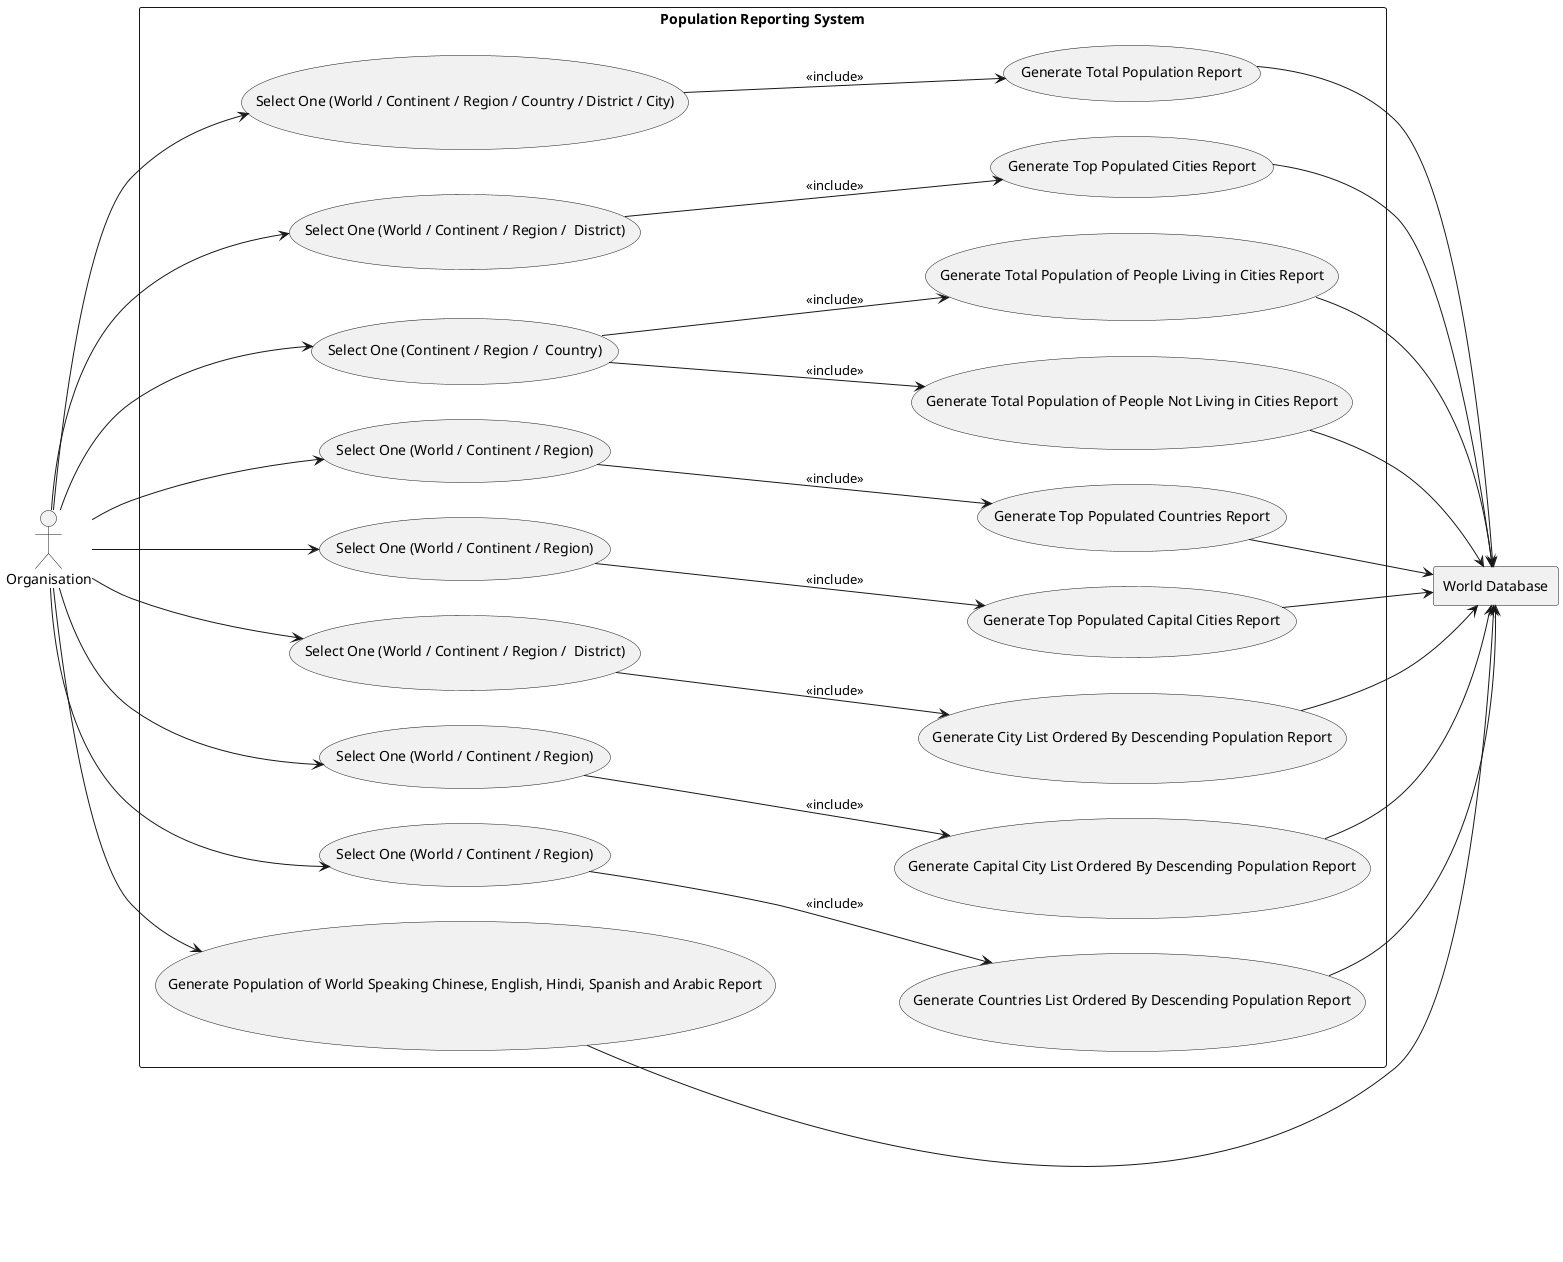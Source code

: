 @startuml
left to right direction

actor "Organisation" as Org

rectangle "Population Reporting System" as System {

    usecase "Select One (World / Continent / Region / Country / District / City)" as UC1
    usecase "Generate Total Population Report" as UC2
    UC1 --> UC2 : <<include>>

    usecase "Select One (World / Continent / Region /  District)" as UC3
    usecase "Generate Top Populated Cities Report" as UC4
    UC3 --> UC4 : <<include>>

    usecase "Select One (Continent / Region /  Country)" as UC5
    usecase "Generate Total Population of People Living in Cities Report" as UC6
    usecase "Generate Total Population of People Not Living in Cities Report" as UC7
    UC5 --> UC6 : <<include>>
    UC5 --> UC7 : <<include>>

    usecase "Select One (World / Continent / Region)" as UC8
    usecase "Generate Top Populated Countries Report" as UC9
    UC8 --> UC9 : <<include>>

    usecase "Select One (World / Continent / Region)" as UC10
    usecase "Generate Top Populated Capital Cities Report" as UC11
    UC10 --> UC11 : <<include>>

    usecase "Generate Population of World Speaking Chinese, English, Hindi, Spanish and Arabic Report" as UC13

    usecase "Select One (World / Continent / Region /  District)" as UC14
    usecase "Generate City List Ordered By Descending Population Report" as UC15
    UC14 --> UC15 : <<include>>

    usecase "Select One (World / Continent / Region)" as UC16
    usecase "Generate Capital City List Ordered By Descending Population Report" as UC17
    UC16 --> UC17 : <<include>>

    usecase "Select One (World / Continent / Region)" as UC18
    usecase "Generate Countries List Ordered By Descending Population Report" as UC19
    UC18 --> UC19 : <<include>>
}

rectangle "World Database" as DB

Org --> UC1
Org --> UC3
Org --> UC5
Org --> UC8
Org --> UC10
Org --> UC14
Org --> UC16
Org --> UC18

Org --> UC13

UC2 --> DB
UC4 --> DB
UC6 --> DB
UC7 --> DB
UC9 --> DB
UC11 --> DB
UC13 --> DB
UC15 --> DB
UC17 --> DB
UC19 --> DB

@enduml
